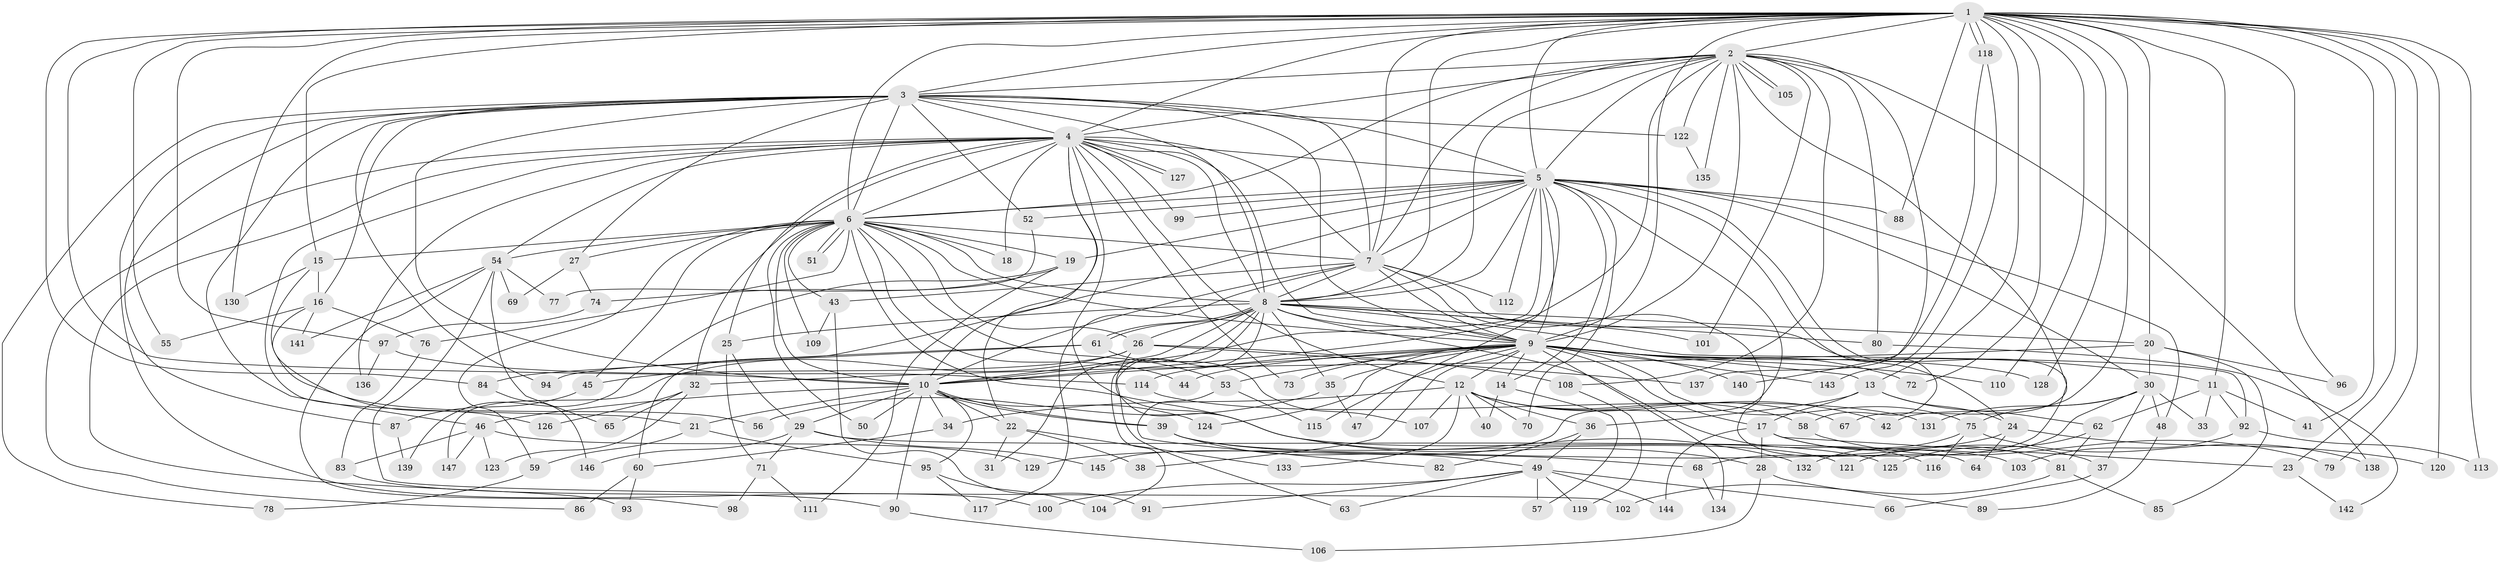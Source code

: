 // coarse degree distribution, {25: 0.00909090909090909, 16: 0.00909090909090909, 15: 0.00909090909090909, 26: 0.00909090909090909, 20: 0.00909090909090909, 24: 0.02727272727272727, 5: 0.08181818181818182, 11: 0.00909090909090909, 9: 0.01818181818181818, 4: 0.10909090909090909, 7: 0.02727272727272727, 2: 0.5272727272727272, 6: 0.01818181818181818, 3: 0.10909090909090909, 8: 0.01818181818181818, 1: 0.00909090909090909}
// Generated by graph-tools (version 1.1) at 2025/23/03/03/25 07:23:36]
// undirected, 147 vertices, 319 edges
graph export_dot {
graph [start="1"]
  node [color=gray90,style=filled];
  1;
  2;
  3;
  4;
  5;
  6;
  7;
  8;
  9;
  10;
  11;
  12;
  13;
  14;
  15;
  16;
  17;
  18;
  19;
  20;
  21;
  22;
  23;
  24;
  25;
  26;
  27;
  28;
  29;
  30;
  31;
  32;
  33;
  34;
  35;
  36;
  37;
  38;
  39;
  40;
  41;
  42;
  43;
  44;
  45;
  46;
  47;
  48;
  49;
  50;
  51;
  52;
  53;
  54;
  55;
  56;
  57;
  58;
  59;
  60;
  61;
  62;
  63;
  64;
  65;
  66;
  67;
  68;
  69;
  70;
  71;
  72;
  73;
  74;
  75;
  76;
  77;
  78;
  79;
  80;
  81;
  82;
  83;
  84;
  85;
  86;
  87;
  88;
  89;
  90;
  91;
  92;
  93;
  94;
  95;
  96;
  97;
  98;
  99;
  100;
  101;
  102;
  103;
  104;
  105;
  106;
  107;
  108;
  109;
  110;
  111;
  112;
  113;
  114;
  115;
  116;
  117;
  118;
  119;
  120;
  121;
  122;
  123;
  124;
  125;
  126;
  127;
  128;
  129;
  130;
  131;
  132;
  133;
  134;
  135;
  136;
  137;
  138;
  139;
  140;
  141;
  142;
  143;
  144;
  145;
  146;
  147;
  1 -- 2;
  1 -- 3;
  1 -- 4;
  1 -- 5;
  1 -- 6;
  1 -- 7;
  1 -- 8;
  1 -- 9;
  1 -- 10;
  1 -- 11;
  1 -- 13;
  1 -- 15;
  1 -- 20;
  1 -- 23;
  1 -- 41;
  1 -- 42;
  1 -- 55;
  1 -- 72;
  1 -- 79;
  1 -- 84;
  1 -- 88;
  1 -- 96;
  1 -- 97;
  1 -- 110;
  1 -- 113;
  1 -- 118;
  1 -- 118;
  1 -- 120;
  1 -- 128;
  1 -- 130;
  2 -- 3;
  2 -- 4;
  2 -- 5;
  2 -- 6;
  2 -- 7;
  2 -- 8;
  2 -- 9;
  2 -- 10;
  2 -- 67;
  2 -- 80;
  2 -- 101;
  2 -- 105;
  2 -- 105;
  2 -- 108;
  2 -- 122;
  2 -- 135;
  2 -- 138;
  2 -- 140;
  3 -- 4;
  3 -- 5;
  3 -- 6;
  3 -- 7;
  3 -- 8;
  3 -- 9;
  3 -- 10;
  3 -- 16;
  3 -- 27;
  3 -- 46;
  3 -- 52;
  3 -- 78;
  3 -- 87;
  3 -- 94;
  3 -- 100;
  3 -- 122;
  4 -- 5;
  4 -- 6;
  4 -- 7;
  4 -- 8;
  4 -- 9;
  4 -- 10;
  4 -- 12;
  4 -- 18;
  4 -- 21;
  4 -- 22;
  4 -- 25;
  4 -- 32;
  4 -- 54;
  4 -- 73;
  4 -- 86;
  4 -- 93;
  4 -- 99;
  4 -- 127;
  4 -- 127;
  4 -- 132;
  4 -- 136;
  5 -- 6;
  5 -- 7;
  5 -- 8;
  5 -- 9;
  5 -- 10;
  5 -- 14;
  5 -- 19;
  5 -- 30;
  5 -- 47;
  5 -- 48;
  5 -- 52;
  5 -- 58;
  5 -- 60;
  5 -- 68;
  5 -- 70;
  5 -- 88;
  5 -- 99;
  5 -- 112;
  5 -- 145;
  6 -- 7;
  6 -- 8;
  6 -- 9;
  6 -- 10;
  6 -- 15;
  6 -- 18;
  6 -- 19;
  6 -- 26;
  6 -- 27;
  6 -- 43;
  6 -- 44;
  6 -- 45;
  6 -- 50;
  6 -- 51;
  6 -- 51;
  6 -- 53;
  6 -- 54;
  6 -- 59;
  6 -- 76;
  6 -- 109;
  6 -- 125;
  7 -- 8;
  7 -- 9;
  7 -- 10;
  7 -- 24;
  7 -- 43;
  7 -- 64;
  7 -- 112;
  7 -- 117;
  8 -- 9;
  8 -- 10;
  8 -- 20;
  8 -- 25;
  8 -- 26;
  8 -- 31;
  8 -- 35;
  8 -- 61;
  8 -- 61;
  8 -- 63;
  8 -- 80;
  8 -- 92;
  8 -- 101;
  8 -- 104;
  8 -- 116;
  9 -- 10;
  9 -- 11;
  9 -- 12;
  9 -- 13;
  9 -- 14;
  9 -- 17;
  9 -- 35;
  9 -- 38;
  9 -- 44;
  9 -- 53;
  9 -- 72;
  9 -- 73;
  9 -- 75;
  9 -- 110;
  9 -- 114;
  9 -- 115;
  9 -- 124;
  9 -- 128;
  9 -- 134;
  9 -- 140;
  9 -- 143;
  10 -- 21;
  10 -- 22;
  10 -- 29;
  10 -- 34;
  10 -- 39;
  10 -- 39;
  10 -- 46;
  10 -- 50;
  10 -- 90;
  10 -- 95;
  10 -- 124;
  11 -- 33;
  11 -- 41;
  11 -- 62;
  11 -- 92;
  12 -- 34;
  12 -- 36;
  12 -- 40;
  12 -- 42;
  12 -- 58;
  12 -- 67;
  12 -- 70;
  12 -- 107;
  12 -- 133;
  13 -- 17;
  13 -- 24;
  13 -- 36;
  13 -- 62;
  14 -- 40;
  14 -- 57;
  15 -- 16;
  15 -- 56;
  15 -- 130;
  16 -- 55;
  16 -- 76;
  16 -- 126;
  16 -- 141;
  17 -- 23;
  17 -- 28;
  17 -- 37;
  17 -- 81;
  17 -- 144;
  19 -- 74;
  19 -- 111;
  19 -- 139;
  20 -- 30;
  20 -- 32;
  20 -- 85;
  20 -- 96;
  21 -- 59;
  21 -- 95;
  22 -- 31;
  22 -- 38;
  22 -- 133;
  23 -- 142;
  24 -- 64;
  24 -- 120;
  24 -- 129;
  25 -- 29;
  25 -- 71;
  26 -- 28;
  26 -- 45;
  26 -- 108;
  26 -- 137;
  26 -- 147;
  27 -- 69;
  27 -- 74;
  28 -- 89;
  28 -- 106;
  29 -- 71;
  29 -- 103;
  29 -- 145;
  29 -- 146;
  30 -- 33;
  30 -- 37;
  30 -- 48;
  30 -- 75;
  30 -- 121;
  30 -- 131;
  32 -- 65;
  32 -- 123;
  32 -- 126;
  34 -- 60;
  35 -- 47;
  35 -- 56;
  36 -- 49;
  36 -- 82;
  37 -- 66;
  39 -- 49;
  39 -- 68;
  39 -- 121;
  43 -- 91;
  43 -- 109;
  45 -- 87;
  46 -- 83;
  46 -- 123;
  46 -- 129;
  46 -- 147;
  48 -- 89;
  49 -- 57;
  49 -- 63;
  49 -- 66;
  49 -- 91;
  49 -- 100;
  49 -- 119;
  49 -- 144;
  52 -- 77;
  53 -- 82;
  53 -- 115;
  54 -- 65;
  54 -- 69;
  54 -- 77;
  54 -- 98;
  54 -- 102;
  54 -- 141;
  58 -- 79;
  59 -- 78;
  60 -- 86;
  60 -- 93;
  61 -- 84;
  61 -- 94;
  61 -- 107;
  62 -- 81;
  62 -- 125;
  68 -- 134;
  71 -- 98;
  71 -- 111;
  74 -- 97;
  75 -- 116;
  75 -- 132;
  75 -- 138;
  76 -- 83;
  80 -- 142;
  81 -- 85;
  81 -- 102;
  83 -- 90;
  84 -- 146;
  87 -- 139;
  90 -- 106;
  92 -- 103;
  92 -- 113;
  95 -- 104;
  95 -- 117;
  97 -- 114;
  97 -- 136;
  108 -- 119;
  114 -- 131;
  118 -- 137;
  118 -- 143;
  122 -- 135;
}
